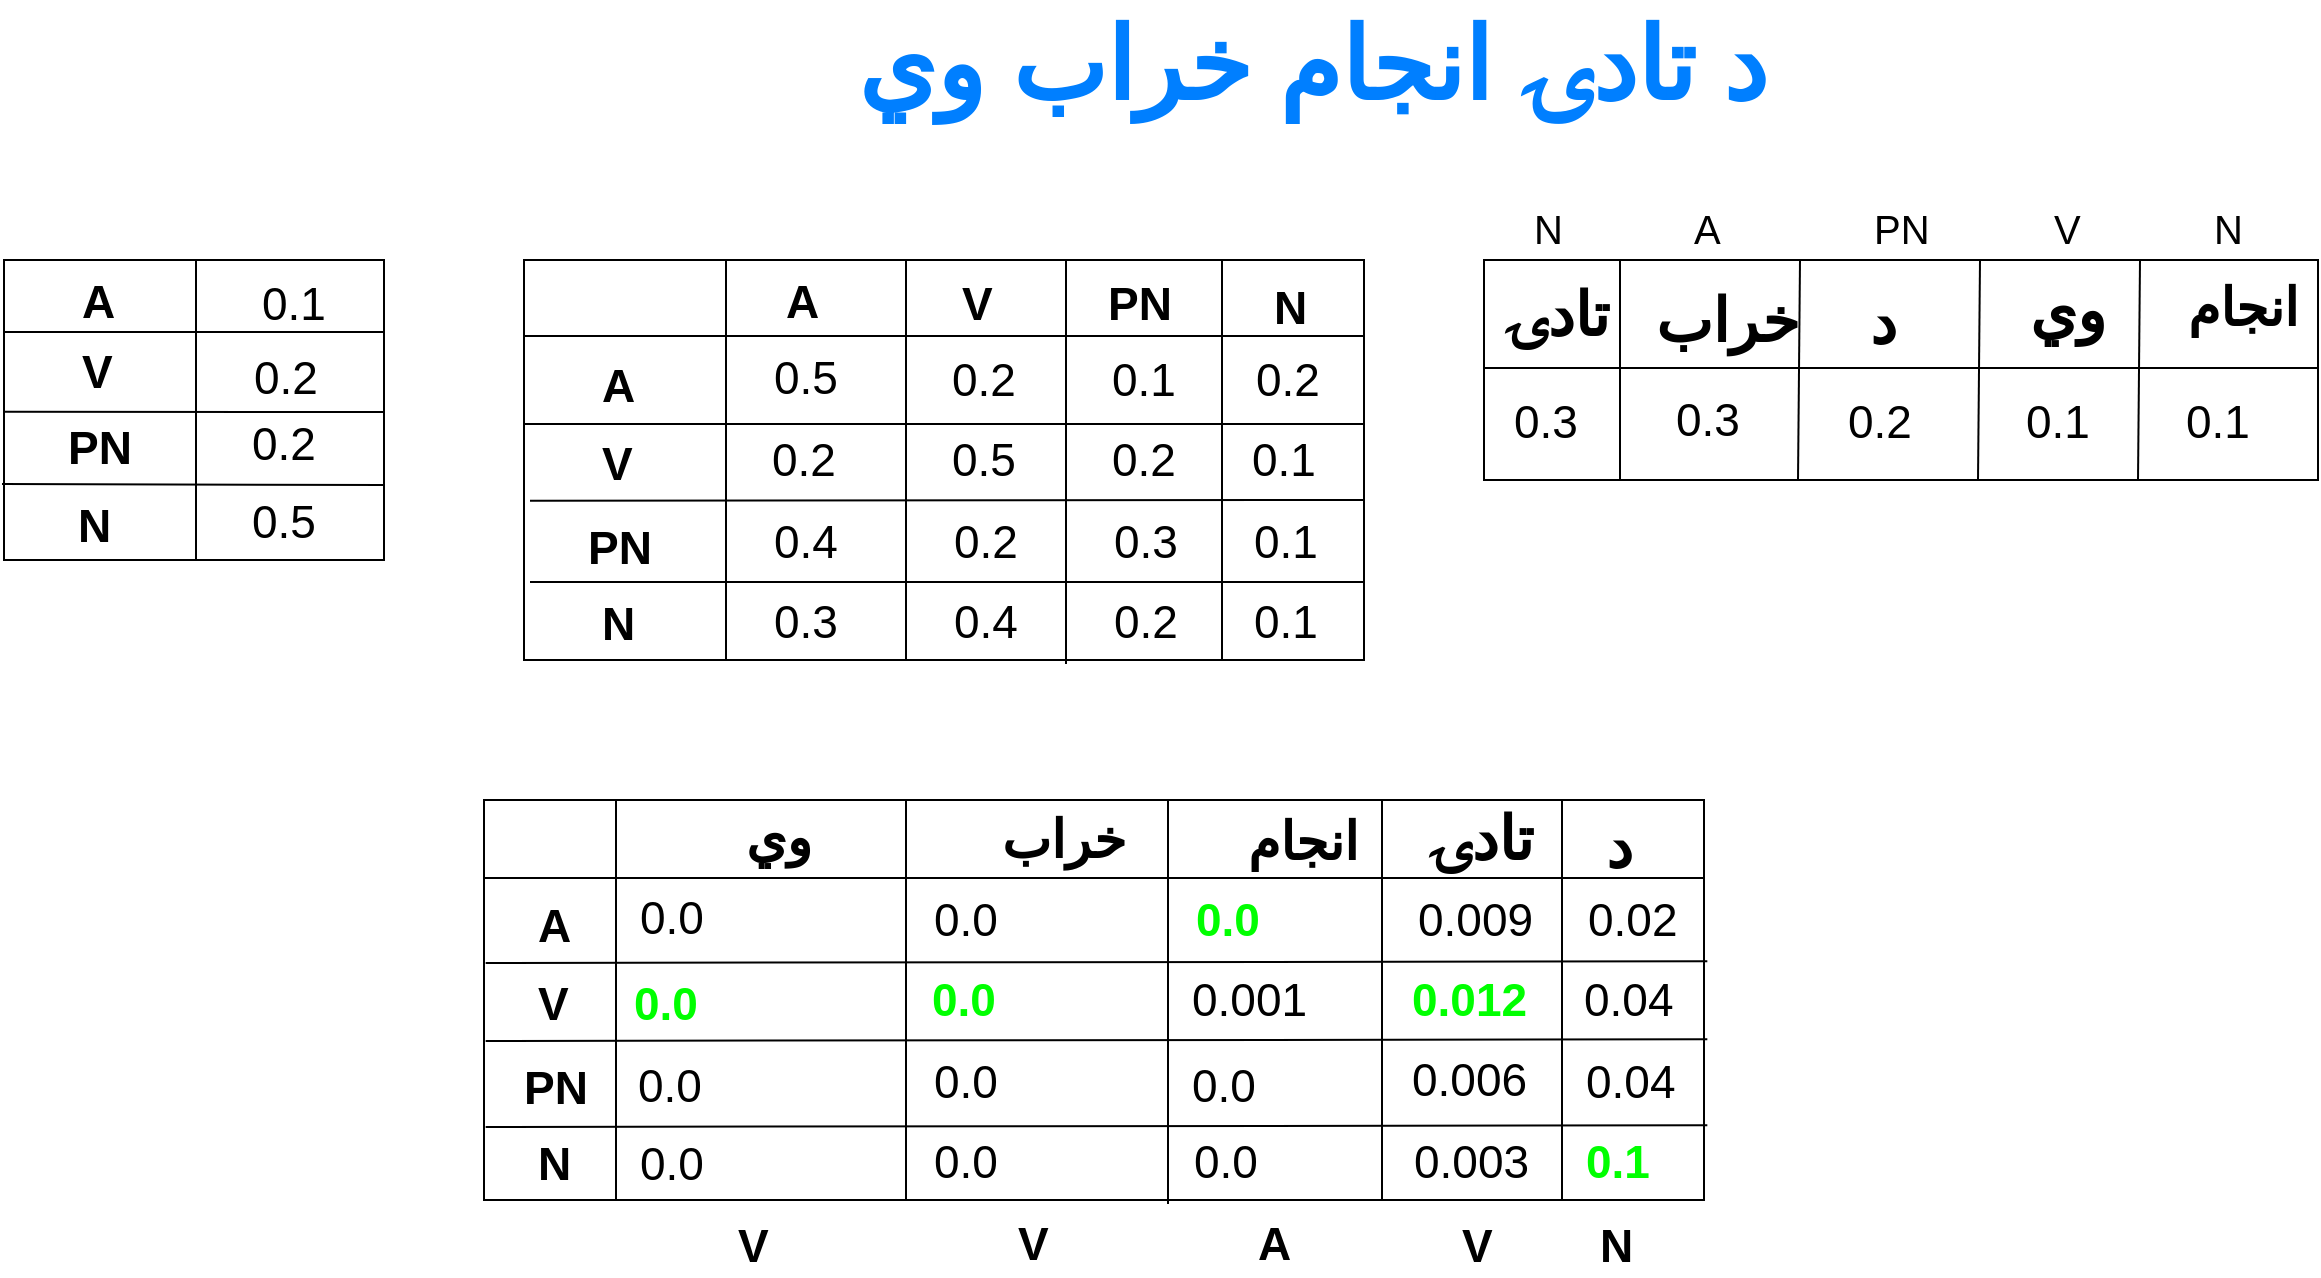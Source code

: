 <mxfile version="11.0.5"><diagram id="zgORzEZPbsa9dYS6gTFh" name="Page-1"><mxGraphModel dx="1447" dy="725" grid="1" gridSize="10" guides="1" tooltips="1" connect="1" arrows="1" fold="1" page="1" pageScale="1" pageWidth="827" pageHeight="1169" background="none" math="0" shadow="0"><root><mxCell id="0"/><mxCell id="1" parent="0"/><mxCell id="Oc4cBkaHuWfZe3QEXB3r-55" value="" style="shape=internalStorage;whiteSpace=wrap;html=1;backgroundOutline=1;fontColor=#007FFF;dx=96;dy=36;" parent="1" vertex="1"><mxGeometry x="40" y="180" width="190" height="150" as="geometry"/></mxCell><mxCell id="Oc4cBkaHuWfZe3QEXB3r-56" value="" style="endArrow=none;html=1;fontColor=#007FFF;exitX=0;exitY=0.75;exitDx=0;exitDy=0;" parent="1" edge="1"><mxGeometry width="50" height="50" relative="1" as="geometry"><mxPoint x="40" y="255.857" as="sourcePoint"/><mxPoint x="230" y="256" as="targetPoint"/></mxGeometry></mxCell><mxCell id="Oc4cBkaHuWfZe3QEXB3r-57" value="&lt;font color=&quot;#000000&quot; size=&quot;1&quot;&gt;&lt;b style=&quot;font-size: 23px&quot;&gt;A&lt;/b&gt;&lt;/font&gt;" style="text;html=1;resizable=0;points=[];autosize=1;align=left;verticalAlign=top;spacingTop=-4;fontColor=#007FFF;" parent="1" vertex="1"><mxGeometry x="77" y="185" width="30" height="20" as="geometry"/></mxCell><mxCell id="Oc4cBkaHuWfZe3QEXB3r-58" value="&lt;font color=&quot;#000000&quot; size=&quot;1&quot;&gt;&lt;b style=&quot;font-size: 23px&quot;&gt;V&lt;/b&gt;&lt;/font&gt;" style="text;html=1;resizable=0;points=[];autosize=1;align=left;verticalAlign=top;spacingTop=-4;fontColor=#007FFF;" parent="1" vertex="1"><mxGeometry x="77" y="220" width="30" height="20" as="geometry"/></mxCell><mxCell id="Oc4cBkaHuWfZe3QEXB3r-59" value="&lt;font color=&quot;#000000&quot; size=&quot;1&quot;&gt;&lt;b style=&quot;font-size: 23px&quot;&gt;PN&lt;/b&gt;&lt;/font&gt;" style="text;html=1;resizable=0;points=[];autosize=1;align=left;verticalAlign=top;spacingTop=-4;fontColor=#007FFF;" parent="1" vertex="1"><mxGeometry x="70" y="258" width="50" height="20" as="geometry"/></mxCell><mxCell id="Oc4cBkaHuWfZe3QEXB3r-61" value="&lt;font color=&quot;#000000&quot; size=&quot;1&quot;&gt;&lt;span style=&quot;font-size: 23px&quot;&gt;0.1&lt;/span&gt;&lt;/font&gt;" style="text;html=1;resizable=0;points=[];autosize=1;align=left;verticalAlign=top;spacingTop=-4;fontColor=#007FFF;fontStyle=0" parent="1" vertex="1"><mxGeometry x="167" y="186" width="50" height="20" as="geometry"/></mxCell><mxCell id="Oc4cBkaHuWfZe3QEXB3r-62" value="&lt;font color=&quot;#000000&quot; size=&quot;1&quot;&gt;&lt;span style=&quot;font-size: 23px&quot;&gt;0.2&lt;/span&gt;&lt;/font&gt;" style="text;html=1;resizable=0;points=[];autosize=1;align=left;verticalAlign=top;spacingTop=-4;fontColor=#007FFF;fontStyle=0" parent="1" vertex="1"><mxGeometry x="163" y="223" width="50" height="20" as="geometry"/></mxCell><mxCell id="Oc4cBkaHuWfZe3QEXB3r-63" value="&lt;font color=&quot;#000000&quot; size=&quot;1&quot;&gt;&lt;span style=&quot;font-size: 23px&quot;&gt;0.2&lt;/span&gt;&lt;/font&gt;" style="text;html=1;resizable=0;points=[];autosize=1;align=left;verticalAlign=top;spacingTop=-4;fontColor=#007FFF;fontStyle=0" parent="1" vertex="1"><mxGeometry x="162" y="256" width="50" height="20" as="geometry"/></mxCell><mxCell id="Oc4cBkaHuWfZe3QEXB3r-64" value="" style="shape=internalStorage;whiteSpace=wrap;html=1;backgroundOutline=1;fontColor=#007FFF;dx=101;dy=38;" parent="1" vertex="1"><mxGeometry x="300" y="180" width="420" height="200" as="geometry"/></mxCell><mxCell id="Oc4cBkaHuWfZe3QEXB3r-65" value="" style="endArrow=none;html=1;fontColor=#007FFF;exitX=0;exitY=0.75;exitDx=0;exitDy=0;" parent="1" target="Oc4cBkaHuWfZe3QEXB3r-64" edge="1"><mxGeometry width="50" height="50" relative="1" as="geometry"><mxPoint x="300" y="255.857" as="sourcePoint"/><mxPoint x="490" y="256" as="targetPoint"/></mxGeometry></mxCell><mxCell id="Oc4cBkaHuWfZe3QEXB3r-66" value="&lt;font color=&quot;#000000&quot; size=&quot;1&quot;&gt;&lt;b style=&quot;font-size: 23px&quot;&gt;A&lt;/b&gt;&lt;/font&gt;" style="text;html=1;resizable=0;points=[];autosize=1;align=left;verticalAlign=top;spacingTop=-4;fontColor=#007FFF;" parent="1" vertex="1"><mxGeometry x="337" y="227" width="30" height="20" as="geometry"/></mxCell><mxCell id="Oc4cBkaHuWfZe3QEXB3r-67" value="&lt;font color=&quot;#000000&quot; size=&quot;1&quot;&gt;&lt;b style=&quot;font-size: 23px&quot;&gt;V&lt;/b&gt;&lt;/font&gt;" style="text;html=1;resizable=0;points=[];autosize=1;align=left;verticalAlign=top;spacingTop=-4;fontColor=#007FFF;" parent="1" vertex="1"><mxGeometry x="337" y="266" width="30" height="20" as="geometry"/></mxCell><mxCell id="Oc4cBkaHuWfZe3QEXB3r-68" value="&lt;font color=&quot;#000000&quot;&gt;&lt;span style=&quot;font-size: 23px&quot;&gt;&lt;b&gt;PN&lt;/b&gt;&lt;/span&gt;&lt;/font&gt;" style="text;html=1;resizable=0;points=[];autosize=1;align=left;verticalAlign=top;spacingTop=-4;fontColor=#007FFF;" parent="1" vertex="1"><mxGeometry x="330" y="308" width="50" height="20" as="geometry"/></mxCell><mxCell id="Oc4cBkaHuWfZe3QEXB3r-69" value="&lt;font color=&quot;#000000&quot; size=&quot;1&quot;&gt;&lt;b style=&quot;font-size: 23px&quot;&gt;A&lt;/b&gt;&lt;/font&gt;" style="text;html=1;resizable=0;points=[];autosize=1;align=left;verticalAlign=top;spacingTop=-4;fontColor=#007FFF;" parent="1" vertex="1"><mxGeometry x="429" y="185" width="30" height="20" as="geometry"/></mxCell><mxCell id="Oc4cBkaHuWfZe3QEXB3r-70" value="&lt;font color=&quot;#000000&quot; size=&quot;1&quot;&gt;&lt;span style=&quot;font-size: 23px&quot;&gt;0.5&lt;/span&gt;&lt;/font&gt;" style="text;html=1;resizable=0;points=[];autosize=1;align=left;verticalAlign=top;spacingTop=-4;fontColor=#007FFF;fontStyle=0" parent="1" vertex="1"><mxGeometry x="423" y="223" width="50" height="20" as="geometry"/></mxCell><mxCell id="Oc4cBkaHuWfZe3QEXB3r-71" value="&lt;font color=&quot;#000000&quot; size=&quot;1&quot;&gt;&lt;span style=&quot;font-size: 23px&quot;&gt;0.2&lt;/span&gt;&lt;/font&gt;" style="text;html=1;resizable=0;points=[];autosize=1;align=left;verticalAlign=top;spacingTop=-4;fontColor=#007FFF;fontStyle=0" parent="1" vertex="1"><mxGeometry x="422" y="264" width="50" height="20" as="geometry"/></mxCell><mxCell id="Oc4cBkaHuWfZe3QEXB3r-73" value="" style="endArrow=none;html=1;fontColor=#007FFF;" parent="1" edge="1"><mxGeometry width="50" height="50" relative="1" as="geometry"><mxPoint x="300" y="262" as="sourcePoint"/><mxPoint x="720" y="262" as="targetPoint"/></mxGeometry></mxCell><mxCell id="Oc4cBkaHuWfZe3QEXB3r-74" value="" style="endArrow=none;html=1;fontColor=#007FFF;exitX=0;exitY=0.5;exitDx=0;exitDy=0;" parent="1" edge="1"><mxGeometry width="50" height="50" relative="1" as="geometry"><mxPoint x="303" y="300.429" as="sourcePoint"/><mxPoint x="720" y="300" as="targetPoint"/></mxGeometry></mxCell><mxCell id="Oc4cBkaHuWfZe3QEXB3r-75" value="" style="endArrow=none;html=1;fontColor=#007FFF;" parent="1" edge="1"><mxGeometry width="50" height="50" relative="1" as="geometry"><mxPoint x="491" y="380" as="sourcePoint"/><mxPoint x="491" y="180" as="targetPoint"/></mxGeometry></mxCell><mxCell id="Oc4cBkaHuWfZe3QEXB3r-77" value="&lt;font color=&quot;#000000&quot; size=&quot;1&quot;&gt;&lt;b style=&quot;font-size: 23px&quot;&gt;V&lt;/b&gt;&lt;/font&gt;" style="text;html=1;resizable=0;points=[];autosize=1;align=left;verticalAlign=top;spacingTop=-4;fontColor=#007FFF;" parent="1" vertex="1"><mxGeometry x="517" y="186" width="30" height="20" as="geometry"/></mxCell><mxCell id="Oc4cBkaHuWfZe3QEXB3r-78" value="" style="endArrow=none;html=1;fontColor=#007FFF;" parent="1" edge="1"><mxGeometry width="50" height="50" relative="1" as="geometry"><mxPoint x="571" y="382" as="sourcePoint"/><mxPoint x="571.0" y="180" as="targetPoint"/></mxGeometry></mxCell><mxCell id="Oc4cBkaHuWfZe3QEXB3r-79" value="&lt;font color=&quot;#000000&quot; size=&quot;1&quot;&gt;&lt;b style=&quot;font-size: 23px&quot;&gt;PN&lt;/b&gt;&lt;/font&gt;" style="text;html=1;resizable=0;points=[];autosize=1;align=left;verticalAlign=top;spacingTop=-4;fontColor=#007FFF;" parent="1" vertex="1"><mxGeometry x="590" y="186" width="50" height="20" as="geometry"/></mxCell><mxCell id="Oc4cBkaHuWfZe3QEXB3r-80" value="&lt;font color=&quot;#000000&quot; size=&quot;1&quot;&gt;&lt;span style=&quot;font-size: 23px&quot;&gt;0.4&lt;/span&gt;&lt;/font&gt;" style="text;html=1;resizable=0;points=[];autosize=1;align=left;verticalAlign=top;spacingTop=-4;fontColor=#007FFF;fontStyle=0" parent="1" vertex="1"><mxGeometry x="423" y="305" width="50" height="20" as="geometry"/></mxCell><mxCell id="Oc4cBkaHuWfZe3QEXB3r-81" value="&lt;font color=&quot;#000000&quot; size=&quot;1&quot;&gt;&lt;span style=&quot;font-size: 23px&quot;&gt;0.2&lt;/span&gt;&lt;/font&gt;" style="text;html=1;resizable=0;points=[];autosize=1;align=left;verticalAlign=top;spacingTop=-4;fontColor=#007FFF;fontStyle=0" parent="1" vertex="1"><mxGeometry x="513" y="305" width="50" height="20" as="geometry"/></mxCell><mxCell id="Oc4cBkaHuWfZe3QEXB3r-82" value="&lt;font color=&quot;#000000&quot;&gt;&lt;span style=&quot;font-size: 23px&quot;&gt;&lt;span&gt;0.3&lt;/span&gt;&lt;/span&gt;&lt;/font&gt;" style="text;html=1;resizable=0;points=[];autosize=1;align=left;verticalAlign=top;spacingTop=-4;fontColor=#007FFF;fontStyle=0" parent="1" vertex="1"><mxGeometry x="593" y="305" width="50" height="20" as="geometry"/></mxCell><mxCell id="Oc4cBkaHuWfZe3QEXB3r-83" value="&lt;font color=&quot;#000000&quot; size=&quot;1&quot;&gt;&lt;span style=&quot;font-size: 23px&quot;&gt;0.5&lt;/span&gt;&lt;/font&gt;" style="text;html=1;resizable=0;points=[];autosize=1;align=left;verticalAlign=top;spacingTop=-4;fontColor=#007FFF;fontStyle=0" parent="1" vertex="1"><mxGeometry x="512" y="264" width="50" height="20" as="geometry"/></mxCell><mxCell id="Oc4cBkaHuWfZe3QEXB3r-84" value="&lt;font color=&quot;#000000&quot; size=&quot;1&quot;&gt;&lt;span style=&quot;font-size: 23px&quot;&gt;0.2&lt;/span&gt;&lt;/font&gt;" style="text;html=1;resizable=0;points=[];autosize=1;align=left;verticalAlign=top;spacingTop=-4;fontColor=#007FFF;fontStyle=0" parent="1" vertex="1"><mxGeometry x="592" y="264" width="50" height="20" as="geometry"/></mxCell><mxCell id="Oc4cBkaHuWfZe3QEXB3r-85" value="&lt;font color=&quot;#000000&quot; size=&quot;1&quot;&gt;&lt;span style=&quot;font-size: 23px&quot;&gt;0.1&lt;/span&gt;&lt;/font&gt;" style="text;html=1;resizable=0;points=[];autosize=1;align=left;verticalAlign=top;spacingTop=-4;fontColor=#007FFF;fontStyle=0" parent="1" vertex="1"><mxGeometry x="592" y="224" width="50" height="20" as="geometry"/></mxCell><mxCell id="Oc4cBkaHuWfZe3QEXB3r-86" value="&lt;font color=&quot;#000000&quot; size=&quot;1&quot;&gt;&lt;span style=&quot;font-size: 23px&quot;&gt;0.2&lt;/span&gt;&lt;/font&gt;" style="text;html=1;resizable=0;points=[];autosize=1;align=left;verticalAlign=top;spacingTop=-4;fontColor=#007FFF;fontStyle=0" parent="1" vertex="1"><mxGeometry x="512" y="224" width="50" height="20" as="geometry"/></mxCell><mxCell id="Oc4cBkaHuWfZe3QEXB3r-87" value="" style="shape=internalStorage;whiteSpace=wrap;html=1;backgroundOutline=1;fontColor=#007FFF;dx=68;dy=54;" parent="1" vertex="1"><mxGeometry x="780" y="180" width="417" height="110" as="geometry"/></mxCell><mxCell id="Oc4cBkaHuWfZe3QEXB3r-89" value="&lt;font color=&quot;#000000&quot; size=&quot;1&quot;&gt;&lt;span style=&quot;font-size: 23px&quot;&gt;0.3&lt;/span&gt;&lt;/font&gt;" style="text;html=1;resizable=0;points=[];autosize=1;align=left;verticalAlign=top;spacingTop=-4;fontColor=#007FFF;fontStyle=0" parent="1" vertex="1"><mxGeometry x="874" y="244" width="50" height="20" as="geometry"/></mxCell><mxCell id="Oc4cBkaHuWfZe3QEXB3r-92" value="&lt;span&gt;&lt;font color=&quot;#000000&quot; size=&quot;1&quot;&gt;&lt;b style=&quot;font-size: 26px&quot;&gt;انجام&lt;/b&gt;&lt;/font&gt;&lt;/span&gt;&lt;br&gt;" style="text;html=1;resizable=0;points=[];autosize=1;align=left;verticalAlign=top;spacingTop=-4;fontColor=#007FFF;" parent="1" vertex="1"><mxGeometry x="1130" y="186" width="60" height="20" as="geometry"/></mxCell><mxCell id="Oc4cBkaHuWfZe3QEXB3r-93" value="&lt;font color=&quot;#000000&quot; size=&quot;1&quot;&gt;&lt;span style=&quot;font-size: 23px&quot;&gt;0.2&lt;/span&gt;&lt;/font&gt;" style="text;html=1;resizable=0;points=[];autosize=1;align=left;verticalAlign=top;spacingTop=-4;fontColor=#007FFF;fontStyle=0" parent="1" vertex="1"><mxGeometry x="960" y="245" width="50" height="20" as="geometry"/></mxCell><mxCell id="Oc4cBkaHuWfZe3QEXB3r-97" value="" style="endArrow=none;html=1;fontColor=#007FFF;" parent="1" edge="1"><mxGeometry width="50" height="50" relative="1" as="geometry"><mxPoint x="1027" y="290" as="sourcePoint"/><mxPoint x="1028.0" y="180" as="targetPoint"/></mxGeometry></mxCell><mxCell id="Oc4cBkaHuWfZe3QEXB3r-98" value="&lt;font color=&quot;#000000&quot;&gt;&lt;span style=&quot;font-size: 30px&quot;&gt;&lt;b&gt;تادۍ&lt;/b&gt;&lt;/span&gt;&lt;/font&gt;" style="text;html=1;resizable=0;points=[];autosize=1;align=left;verticalAlign=top;spacingTop=-4;fontColor=#007FFF;" parent="1" vertex="1"><mxGeometry x="788" y="187" width="60" height="20" as="geometry"/></mxCell><mxCell id="Oc4cBkaHuWfZe3QEXB3r-99" value="" style="endArrow=none;html=1;fontColor=#007FFF;" parent="1" edge="1"><mxGeometry width="50" height="50" relative="1" as="geometry"><mxPoint x="1107" y="290" as="sourcePoint"/><mxPoint x="1108.0" y="180" as="targetPoint"/></mxGeometry></mxCell><mxCell id="Oc4cBkaHuWfZe3QEXB3r-100" value="&lt;span&gt;&lt;font style=&quot;font-size: 30px&quot; color=&quot;#000000&quot;&gt;&lt;b&gt;&amp;nbsp; &amp;nbsp;د&amp;nbsp;&lt;/b&gt;&lt;/font&gt;&lt;/span&gt;" style="text;html=1;resizable=0;points=[];autosize=1;align=left;verticalAlign=top;spacingTop=-4;fontColor=#007FFF;" parent="1" vertex="1"><mxGeometry x="946" y="190.5" width="60" height="20" as="geometry"/></mxCell><mxCell id="Oc4cBkaHuWfZe3QEXB3r-106" value="&lt;font color=&quot;#000000&quot; size=&quot;1&quot;&gt;&lt;span style=&quot;font-size: 23px&quot;&gt;0.1&lt;/span&gt;&lt;/font&gt;" style="text;html=1;resizable=0;points=[];autosize=1;align=left;verticalAlign=top;spacingTop=-4;fontColor=#007FFF;fontStyle=0" parent="1" vertex="1"><mxGeometry x="1129" y="245" width="50" height="20" as="geometry"/></mxCell><mxCell id="Oc4cBkaHuWfZe3QEXB3r-107" value="&lt;font color=&quot;#000000&quot; size=&quot;1&quot;&gt;&lt;span style=&quot;font-size: 23px&quot;&gt;0.1&lt;/span&gt;&lt;/font&gt;" style="text;html=1;resizable=0;points=[];autosize=1;align=left;verticalAlign=top;spacingTop=-4;fontColor=#007FFF;fontStyle=0" parent="1" vertex="1"><mxGeometry x="1049" y="245" width="50" height="20" as="geometry"/></mxCell><mxCell id="Oc4cBkaHuWfZe3QEXB3r-108" value="&lt;span&gt;&lt;font style=&quot;font-size: 30px&quot; color=&quot;#000000&quot;&gt;&lt;b&gt;خراب&lt;/b&gt;&lt;/font&gt;&lt;/span&gt;&lt;br&gt;" style="text;html=1;resizable=0;points=[];autosize=1;align=left;verticalAlign=top;spacingTop=-4;fontColor=#007FFF;" parent="1" vertex="1"><mxGeometry x="864" y="190" width="70" height="20" as="geometry"/></mxCell><mxCell id="hSFMYhEQwv26N9klcmos-1" value="" style="endArrow=none;html=1;entryX=1;entryY=0.75;entryDx=0;entryDy=0;" parent="1" target="Oc4cBkaHuWfZe3QEXB3r-55" edge="1"><mxGeometry width="50" height="50" relative="1" as="geometry"><mxPoint x="39" y="292" as="sourcePoint"/><mxPoint x="90" y="360" as="targetPoint"/></mxGeometry></mxCell><mxCell id="hSFMYhEQwv26N9klcmos-2" value="&lt;font color=&quot;#000000&quot; size=&quot;1&quot;&gt;&lt;b style=&quot;font-size: 23px&quot;&gt;N&lt;/b&gt;&lt;/font&gt;" style="text;html=1;resizable=0;points=[];autosize=1;align=left;verticalAlign=top;spacingTop=-4;fontColor=#007FFF;" parent="1" vertex="1"><mxGeometry x="75" y="297" width="30" height="20" as="geometry"/></mxCell><mxCell id="hSFMYhEQwv26N9klcmos-3" value="&lt;font color=&quot;#000000&quot; size=&quot;1&quot;&gt;&lt;span style=&quot;font-size: 23px&quot;&gt;0.5&lt;/span&gt;&lt;/font&gt;" style="text;html=1;resizable=0;points=[];autosize=1;align=left;verticalAlign=top;spacingTop=-4;fontColor=#007FFF;fontStyle=0" parent="1" vertex="1"><mxGeometry x="162" y="295" width="50" height="20" as="geometry"/></mxCell><mxCell id="hSFMYhEQwv26N9klcmos-4" value="" style="endArrow=none;html=1;fontColor=#007FFF;" parent="1" edge="1"><mxGeometry width="50" height="50" relative="1" as="geometry"><mxPoint x="649" y="380" as="sourcePoint"/><mxPoint x="649.0" y="180" as="targetPoint"/></mxGeometry></mxCell><mxCell id="hSFMYhEQwv26N9klcmos-6" value="" style="endArrow=none;html=1;fontColor=#007FFF;" parent="1" edge="1"><mxGeometry width="50" height="50" relative="1" as="geometry"><mxPoint x="303" y="341" as="sourcePoint"/><mxPoint x="720" y="341" as="targetPoint"/></mxGeometry></mxCell><mxCell id="hSFMYhEQwv26N9klcmos-7" value="&lt;font color=&quot;#000000&quot; size=&quot;1&quot;&gt;&lt;b style=&quot;font-size: 23px&quot;&gt;N&lt;/b&gt;&lt;/font&gt;" style="text;html=1;resizable=0;points=[];autosize=1;align=left;verticalAlign=top;spacingTop=-4;fontColor=#007FFF;" parent="1" vertex="1"><mxGeometry x="337" y="346" width="30" height="20" as="geometry"/></mxCell><mxCell id="hSFMYhEQwv26N9klcmos-8" value="&lt;font color=&quot;#000000&quot; size=&quot;1&quot;&gt;&lt;span style=&quot;font-size: 23px&quot;&gt;0.2&lt;/span&gt;&lt;/font&gt;" style="text;html=1;resizable=0;points=[];autosize=1;align=left;verticalAlign=top;spacingTop=-4;fontColor=#007FFF;fontStyle=0" parent="1" vertex="1"><mxGeometry x="664" y="224" width="50" height="20" as="geometry"/></mxCell><mxCell id="hSFMYhEQwv26N9klcmos-9" value="&lt;font color=&quot;#000000&quot; size=&quot;1&quot;&gt;&lt;b style=&quot;font-size: 23px&quot;&gt;N&lt;/b&gt;&lt;/font&gt;" style="text;html=1;resizable=0;points=[];autosize=1;align=left;verticalAlign=top;spacingTop=-4;fontColor=#007FFF;" parent="1" vertex="1"><mxGeometry x="673" y="188" width="30" height="20" as="geometry"/></mxCell><mxCell id="hSFMYhEQwv26N9klcmos-10" value="&lt;font color=&quot;#000000&quot; size=&quot;1&quot;&gt;&lt;span style=&quot;font-size: 23px&quot;&gt;0.1&lt;/span&gt;&lt;/font&gt;" style="text;html=1;resizable=0;points=[];autosize=1;align=left;verticalAlign=top;spacingTop=-4;fontColor=#007FFF;fontStyle=0" parent="1" vertex="1"><mxGeometry x="662" y="264" width="50" height="20" as="geometry"/></mxCell><mxCell id="hSFMYhEQwv26N9klcmos-11" value="&lt;font color=&quot;#000000&quot;&gt;&lt;span style=&quot;font-size: 23px&quot;&gt;&lt;span&gt;0.1&lt;/span&gt;&lt;/span&gt;&lt;/font&gt;" style="text;html=1;resizable=0;points=[];autosize=1;align=left;verticalAlign=top;spacingTop=-4;fontColor=#007FFF;fontStyle=0" parent="1" vertex="1"><mxGeometry x="663" y="305" width="50" height="20" as="geometry"/></mxCell><mxCell id="hSFMYhEQwv26N9klcmos-12" value="&lt;font color=&quot;#000000&quot; size=&quot;1&quot;&gt;&lt;span style=&quot;font-size: 23px&quot;&gt;0.3&lt;/span&gt;&lt;/font&gt;" style="text;html=1;resizable=0;points=[];autosize=1;align=left;verticalAlign=top;spacingTop=-4;fontColor=#007FFF;fontStyle=0" parent="1" vertex="1"><mxGeometry x="423" y="345" width="50" height="20" as="geometry"/></mxCell><mxCell id="hSFMYhEQwv26N9klcmos-13" value="&lt;font color=&quot;#000000&quot; size=&quot;1&quot;&gt;&lt;span style=&quot;font-size: 23px&quot;&gt;0.4&lt;/span&gt;&lt;/font&gt;" style="text;html=1;resizable=0;points=[];autosize=1;align=left;verticalAlign=top;spacingTop=-4;fontColor=#007FFF;fontStyle=0" parent="1" vertex="1"><mxGeometry x="513" y="345" width="50" height="20" as="geometry"/></mxCell><mxCell id="hSFMYhEQwv26N9klcmos-14" value="&lt;font color=&quot;#000000&quot;&gt;&lt;span style=&quot;font-size: 23px&quot;&gt;&lt;span&gt;0.2&lt;/span&gt;&lt;/span&gt;&lt;/font&gt;" style="text;html=1;resizable=0;points=[];autosize=1;align=left;verticalAlign=top;spacingTop=-4;fontColor=#007FFF;fontStyle=0" parent="1" vertex="1"><mxGeometry x="593" y="345" width="50" height="20" as="geometry"/></mxCell><mxCell id="hSFMYhEQwv26N9klcmos-15" value="&lt;font color=&quot;#000000&quot;&gt;&lt;span style=&quot;font-size: 23px&quot;&gt;&lt;span&gt;0.1&lt;/span&gt;&lt;/span&gt;&lt;/font&gt;" style="text;html=1;resizable=0;points=[];autosize=1;align=left;verticalAlign=top;spacingTop=-4;fontColor=#007FFF;fontStyle=0" parent="1" vertex="1"><mxGeometry x="663" y="345" width="50" height="20" as="geometry"/></mxCell><mxCell id="hSFMYhEQwv26N9klcmos-16" value="&lt;font size=&quot;1&quot;&gt;&lt;b style=&quot;font-size: 26px&quot;&gt;&amp;nbsp; &amp;nbsp;&amp;nbsp;&lt;/b&gt;&lt;/font&gt;" style="text;html=1;resizable=0;points=[];autosize=1;align=left;verticalAlign=top;spacingTop=-4;" parent="1" vertex="1"><mxGeometry x="320" y="434" width="40" height="20" as="geometry"/></mxCell><mxCell id="hSFMYhEQwv26N9klcmos-17" value="" style="endArrow=none;html=1;fontColor=#007FFF;" parent="1" edge="1"><mxGeometry width="50" height="50" relative="1" as="geometry"><mxPoint x="937.0" y="290" as="sourcePoint"/><mxPoint x="938.0" y="180" as="targetPoint"/></mxGeometry></mxCell><mxCell id="hSFMYhEQwv26N9klcmos-18" value="&lt;font color=&quot;#000000&quot;&gt;&lt;span style=&quot;font-size: 30px&quot;&gt;&lt;b&gt;وي&lt;/b&gt;&lt;/span&gt;&lt;/font&gt;" style="text;html=1;resizable=0;points=[];autosize=1;align=left;verticalAlign=top;spacingTop=-4;fontColor=#007FFF;" parent="1" vertex="1"><mxGeometry x="1051" y="185" width="50" height="20" as="geometry"/></mxCell><mxCell id="hSFMYhEQwv26N9klcmos-24" value="&lt;font color=&quot;#000000&quot; size=&quot;1&quot;&gt;&lt;span style=&quot;font-size: 23px&quot;&gt;0.3&lt;/span&gt;&lt;/font&gt;" style="text;html=1;resizable=0;points=[];autosize=1;align=left;verticalAlign=top;spacingTop=-4;fontColor=#007FFF;fontStyle=0" parent="1" vertex="1"><mxGeometry x="793" y="245" width="50" height="20" as="geometry"/></mxCell><mxCell id="hSFMYhEQwv26N9klcmos-27" value="" style="shape=internalStorage;whiteSpace=wrap;html=1;backgroundOutline=1;fontColor=#007FFF;dx=66;dy=39;" parent="1" vertex="1"><mxGeometry x="280" y="450" width="610" height="200" as="geometry"/></mxCell><mxCell id="hSFMYhEQwv26N9klcmos-28" value="" style="endArrow=none;html=1;fontColor=#007FFF;exitX=0;exitY=0.75;exitDx=0;exitDy=0;" parent="1" target="hSFMYhEQwv26N9klcmos-27" edge="1"><mxGeometry width="50" height="50" relative="1" as="geometry"><mxPoint x="280" y="525.857" as="sourcePoint"/><mxPoint x="470" y="526" as="targetPoint"/></mxGeometry></mxCell><mxCell id="hSFMYhEQwv26N9klcmos-29" value="&lt;font color=&quot;#000000&quot; size=&quot;1&quot;&gt;&lt;b style=&quot;font-size: 23px&quot;&gt;A&lt;/b&gt;&lt;/font&gt;" style="text;html=1;resizable=0;points=[];autosize=1;align=left;verticalAlign=top;spacingTop=-4;fontColor=#007FFF;" parent="1" vertex="1"><mxGeometry x="305" y="497" width="30" height="20" as="geometry"/></mxCell><mxCell id="hSFMYhEQwv26N9klcmos-30" value="&lt;font color=&quot;#000000&quot; size=&quot;1&quot;&gt;&lt;b style=&quot;font-size: 23px&quot;&gt;V&lt;/b&gt;&lt;/font&gt;" style="text;html=1;resizable=0;points=[];autosize=1;align=left;verticalAlign=top;spacingTop=-4;fontColor=#007FFF;" parent="1" vertex="1"><mxGeometry x="305" y="536" width="30" height="20" as="geometry"/></mxCell><mxCell id="hSFMYhEQwv26N9klcmos-31" value="&lt;font color=&quot;#000000&quot;&gt;&lt;span style=&quot;font-size: 23px&quot;&gt;&lt;b&gt;PN&lt;/b&gt;&lt;/span&gt;&lt;/font&gt;" style="text;html=1;resizable=0;points=[];autosize=1;align=left;verticalAlign=top;spacingTop=-4;fontColor=#007FFF;" parent="1" vertex="1"><mxGeometry x="298" y="578" width="50" height="20" as="geometry"/></mxCell><mxCell id="hSFMYhEQwv26N9klcmos-32" value="&lt;font color=&quot;#000000&quot;&gt;&lt;span style=&quot;font-size: 26px&quot;&gt;&lt;b&gt;وي&lt;/b&gt;&lt;/span&gt;&lt;/font&gt;" style="text;html=1;resizable=0;points=[];autosize=1;align=left;verticalAlign=top;spacingTop=-4;fontColor=#007FFF;" parent="1" vertex="1"><mxGeometry x="409" y="451" width="40" height="20" as="geometry"/></mxCell><mxCell id="hSFMYhEQwv26N9klcmos-33" value="&lt;font size=&quot;1&quot; color=&quot;#000000&quot;&gt;&lt;span style=&quot;font-size: 23px&quot;&gt;0.0&lt;/span&gt;&lt;/font&gt;" style="text;html=1;resizable=0;points=[];autosize=1;align=left;verticalAlign=top;spacingTop=-4;fontColor=#007FFF;fontStyle=0" parent="1" vertex="1"><mxGeometry x="356" y="493" width="140" height="20" as="geometry"/></mxCell><mxCell id="hSFMYhEQwv26N9klcmos-34" value="&lt;font size=&quot;1&quot; color=&quot;#00ff00&quot;&gt;&lt;span style=&quot;font-size: 23px&quot;&gt;&lt;b&gt;0.0&lt;/b&gt;&lt;/span&gt;&lt;/font&gt;" style="text;html=1;resizable=0;points=[];autosize=1;align=left;verticalAlign=top;spacingTop=-4;fontColor=#007FFF;fontStyle=0" parent="1" vertex="1"><mxGeometry x="353" y="536" width="140" height="20" as="geometry"/></mxCell><mxCell id="hSFMYhEQwv26N9klcmos-37" value="" style="endArrow=none;html=1;fontColor=#007FFF;" parent="1" edge="1"><mxGeometry width="50" height="50" relative="1" as="geometry"><mxPoint x="491.0" y="650" as="sourcePoint"/><mxPoint x="491.0" y="450" as="targetPoint"/></mxGeometry></mxCell><mxCell id="hSFMYhEQwv26N9klcmos-38" value="&lt;b&gt;&lt;font style=&quot;font-size: 26px&quot; color=&quot;#000000&quot;&gt;خراب&lt;/font&gt;&lt;/b&gt;&lt;br&gt;" style="text;html=1;resizable=0;points=[];autosize=1;align=left;verticalAlign=top;spacingTop=-4;fontColor=#007FFF;" parent="1" vertex="1"><mxGeometry x="537" y="452" width="60" height="20" as="geometry"/></mxCell><mxCell id="hSFMYhEQwv26N9klcmos-39" value="" style="endArrow=none;html=1;fontColor=#007FFF;" parent="1" edge="1"><mxGeometry width="50" height="50" relative="1" as="geometry"><mxPoint x="622.0" y="652.0" as="sourcePoint"/><mxPoint x="622.0" y="450" as="targetPoint"/></mxGeometry></mxCell><mxCell id="hSFMYhEQwv26N9klcmos-40" value="&lt;b&gt;&lt;font style=&quot;font-size: 26px&quot; color=&quot;#000000&quot;&gt;انجام&lt;/font&gt;&lt;/b&gt;&lt;br&gt;" style="text;html=1;resizable=0;points=[];autosize=1;align=left;verticalAlign=top;spacingTop=-4;fontColor=#007FFF;" parent="1" vertex="1"><mxGeometry x="660" y="453" width="60" height="20" as="geometry"/></mxCell><mxCell id="hSFMYhEQwv26N9klcmos-42" value="&lt;font color=&quot;#000000&quot; size=&quot;1&quot;&gt;&lt;span style=&quot;font-size: 23px&quot;&gt;0.0&lt;/span&gt;&lt;/font&gt;" style="text;html=1;resizable=0;points=[];autosize=1;align=left;verticalAlign=top;spacingTop=-4;fontColor=#007FFF;fontStyle=0" parent="1" vertex="1"><mxGeometry x="503" y="575" width="120" height="20" as="geometry"/></mxCell><mxCell id="hSFMYhEQwv26N9klcmos-44" value="&lt;font size=&quot;1&quot; color=&quot;#00ff00&quot;&gt;&lt;span style=&quot;font-size: 23px&quot;&gt;&lt;b&gt;0.0&lt;/b&gt;&lt;/span&gt;&lt;/font&gt;" style="text;html=1;resizable=0;points=[];autosize=1;align=left;verticalAlign=top;spacingTop=-4;fontColor=#007FFF;fontStyle=0" parent="1" vertex="1"><mxGeometry x="502" y="534" width="120" height="20" as="geometry"/></mxCell><mxCell id="hSFMYhEQwv26N9klcmos-45" value="&lt;font color=&quot;#000000&quot; size=&quot;1&quot;&gt;&lt;span style=&quot;font-size: 23px&quot;&gt;0.001&lt;/span&gt;&lt;/font&gt;" style="text;html=1;resizable=0;points=[];autosize=1;align=left;verticalAlign=top;spacingTop=-4;fontColor=#007FFF;fontStyle=0" parent="1" vertex="1"><mxGeometry x="632" y="534" width="90" height="20" as="geometry"/></mxCell><mxCell id="hSFMYhEQwv26N9klcmos-46" value="&lt;font size=&quot;1&quot; color=&quot;#00ff00&quot;&gt;&lt;span style=&quot;font-size: 23px&quot;&gt;&lt;b&gt;0.0&lt;/b&gt;&lt;/span&gt;&lt;/font&gt;" style="text;html=1;resizable=0;points=[];autosize=1;align=left;verticalAlign=top;spacingTop=-4;fontColor=#007FFF;fontStyle=0" parent="1" vertex="1"><mxGeometry x="634" y="494" width="100" height="20" as="geometry"/></mxCell><mxCell id="hSFMYhEQwv26N9klcmos-47" value="&lt;font size=&quot;1&quot; color=&quot;#000000&quot;&gt;&lt;span style=&quot;font-size: 23px&quot;&gt;0.0&lt;/span&gt;&lt;/font&gt;" style="text;html=1;resizable=0;points=[];autosize=1;align=left;verticalAlign=top;spacingTop=-4;fontColor=#007FFF;fontStyle=0" parent="1" vertex="1"><mxGeometry x="503" y="494" width="110" height="20" as="geometry"/></mxCell><mxCell id="hSFMYhEQwv26N9klcmos-48" value="" style="endArrow=none;html=1;fontColor=#007FFF;" parent="1" edge="1"><mxGeometry width="50" height="50" relative="1" as="geometry"><mxPoint x="729" y="650" as="sourcePoint"/><mxPoint x="729.0" y="450" as="targetPoint"/></mxGeometry></mxCell><mxCell id="hSFMYhEQwv26N9klcmos-50" value="&lt;font color=&quot;#000000&quot; size=&quot;1&quot;&gt;&lt;b style=&quot;font-size: 23px&quot;&gt;N&lt;/b&gt;&lt;/font&gt;" style="text;html=1;resizable=0;points=[];autosize=1;align=left;verticalAlign=top;spacingTop=-4;fontColor=#007FFF;" parent="1" vertex="1"><mxGeometry x="305" y="616" width="30" height="20" as="geometry"/></mxCell><mxCell id="hSFMYhEQwv26N9klcmos-51" value="&lt;font size=&quot;1&quot; color=&quot;#000000&quot;&gt;&lt;span style=&quot;font-size: 23px&quot;&gt;0.009&lt;/span&gt;&lt;/font&gt;" style="text;html=1;resizable=0;points=[];autosize=1;align=left;verticalAlign=top;spacingTop=-4;fontColor=#007FFF;fontStyle=0" parent="1" vertex="1"><mxGeometry x="745" y="494" width="70" height="20" as="geometry"/></mxCell><mxCell id="hSFMYhEQwv26N9klcmos-52" value="&lt;font color=&quot;#000000&quot;&gt;&lt;span style=&quot;font-size: 30px&quot;&gt;&lt;b&gt;تادۍ&lt;/b&gt;&lt;/span&gt;&lt;/font&gt;" style="text;html=1;resizable=0;points=[];autosize=1;align=left;verticalAlign=top;spacingTop=-4;fontColor=#007FFF;" parent="1" vertex="1"><mxGeometry x="750" y="449" width="60" height="20" as="geometry"/></mxCell><mxCell id="hSFMYhEQwv26N9klcmos-53" value="&lt;font size=&quot;1&quot; color=&quot;#00ff00&quot;&gt;&lt;span style=&quot;font-size: 23px&quot;&gt;&lt;b&gt;0.012&lt;/b&gt;&lt;/span&gt;&lt;/font&gt;" style="text;html=1;resizable=0;points=[];autosize=1;align=left;verticalAlign=top;spacingTop=-4;fontColor=#007FFF;fontStyle=0" parent="1" vertex="1"><mxGeometry x="742" y="534" width="70" height="20" as="geometry"/></mxCell><mxCell id="hSFMYhEQwv26N9klcmos-56" value="&lt;font color=&quot;#000000&quot; size=&quot;1&quot;&gt;&lt;span style=&quot;font-size: 23px&quot;&gt;0.0&lt;/span&gt;&lt;/font&gt;" style="text;html=1;resizable=0;points=[];autosize=1;align=left;verticalAlign=top;spacingTop=-4;fontColor=#007FFF;fontStyle=0" parent="1" vertex="1"><mxGeometry x="503" y="615" width="120" height="20" as="geometry"/></mxCell><mxCell id="hSFMYhEQwv26N9klcmos-57" value="&lt;span style=&quot;font-size: 23px&quot;&gt;&lt;font color=&quot;#000000&quot;&gt;0.0&lt;/font&gt;&lt;/span&gt;" style="text;html=1;resizable=0;points=[];autosize=1;align=left;verticalAlign=top;spacingTop=-4;fontColor=#007FFF;fontStyle=0" parent="1" vertex="1"><mxGeometry x="633" y="615" width="100" height="20" as="geometry"/></mxCell><mxCell id="hSFMYhEQwv26N9klcmos-58" value="&lt;span style=&quot;font-size: 23px&quot;&gt;&lt;font color=&quot;#000000&quot;&gt;0.003&lt;/font&gt;&lt;/span&gt;" style="text;html=1;resizable=0;points=[];autosize=1;align=left;verticalAlign=top;spacingTop=-4;fontColor=#007FFF;fontStyle=0" parent="1" vertex="1"><mxGeometry x="743" y="615" width="70" height="20" as="geometry"/></mxCell><mxCell id="hSFMYhEQwv26N9klcmos-59" value="" style="endArrow=none;html=1;entryX=0.002;entryY=0.823;entryDx=0;entryDy=0;entryPerimeter=0;exitX=1.003;exitY=0.818;exitDx=0;exitDy=0;exitPerimeter=0;" parent="1" edge="1"><mxGeometry width="50" height="50" relative="1" as="geometry"><mxPoint x="891.667" y="612.667" as="sourcePoint"/><mxPoint x="280.833" y="613.5" as="targetPoint"/></mxGeometry></mxCell><mxCell id="hSFMYhEQwv26N9klcmos-60" value="" style="endArrow=none;html=1;fontColor=#007FFF;" parent="1" edge="1"><mxGeometry width="50" height="50" relative="1" as="geometry"><mxPoint x="819" y="650" as="sourcePoint"/><mxPoint x="819.0" y="450" as="targetPoint"/></mxGeometry></mxCell><mxCell id="hSFMYhEQwv26N9klcmos-63" value="&lt;b&gt;&lt;font style=&quot;font-size: 30px&quot; color=&quot;#000000&quot;&gt;د&lt;/font&gt;&lt;/b&gt;" style="text;html=1;resizable=0;points=[];autosize=1;align=left;verticalAlign=top;spacingTop=-4;fontColor=#007FFF;" parent="1" vertex="1"><mxGeometry x="839" y="453" width="30" height="20" as="geometry"/></mxCell><mxCell id="hSFMYhEQwv26N9klcmos-66" value="&lt;font color=&quot;#000000&quot; size=&quot;1&quot;&gt;&lt;span style=&quot;font-size: 23px&quot;&gt;0.02&lt;/span&gt;&lt;/font&gt;" style="text;html=1;resizable=0;points=[];autosize=1;align=left;verticalAlign=top;spacingTop=-4;fontColor=#007FFF;fontStyle=0" parent="1" vertex="1"><mxGeometry x="830" y="494" width="60" height="20" as="geometry"/></mxCell><mxCell id="hSFMYhEQwv26N9klcmos-67" value="&lt;font color=&quot;#000000&quot; size=&quot;1&quot;&gt;&lt;span style=&quot;font-size: 23px&quot;&gt;0.04&lt;/span&gt;&lt;/font&gt;" style="text;html=1;resizable=0;points=[];autosize=1;align=left;verticalAlign=top;spacingTop=-4;fontColor=#007FFF;fontStyle=0" parent="1" vertex="1"><mxGeometry x="828" y="534" width="60" height="20" as="geometry"/></mxCell><mxCell id="hSFMYhEQwv26N9klcmos-68" value="&lt;font color=&quot;#000000&quot;&gt;&lt;span style=&quot;font-size: 23px&quot;&gt;&lt;span&gt;0.04&lt;/span&gt;&lt;/span&gt;&lt;/font&gt;" style="text;html=1;resizable=0;points=[];autosize=1;align=left;verticalAlign=top;spacingTop=-4;fontColor=#007FFF;fontStyle=0" parent="1" vertex="1"><mxGeometry x="829" y="575" width="60" height="20" as="geometry"/></mxCell><mxCell id="hSFMYhEQwv26N9klcmos-69" value="&lt;span style=&quot;font-size: 23px&quot;&gt;&lt;b&gt;&lt;font color=&quot;#00ff00&quot;&gt;0.1&lt;/font&gt;&lt;/b&gt;&lt;/span&gt;" style="text;html=1;resizable=0;points=[];autosize=1;align=left;verticalAlign=top;spacingTop=-4;fontColor=#007FFF;fontStyle=0" parent="1" vertex="1"><mxGeometry x="829" y="615" width="50" height="20" as="geometry"/></mxCell><mxCell id="hSFMYhEQwv26N9klcmos-70" value="&lt;font color=&quot;#000000&quot; size=&quot;1&quot;&gt;&lt;span style=&quot;font-size: 23px&quot;&gt;0.006&lt;/span&gt;&lt;/font&gt;" style="text;html=1;resizable=0;points=[];autosize=1;align=left;verticalAlign=top;spacingTop=-4;fontColor=#007FFF;fontStyle=0" parent="1" vertex="1"><mxGeometry x="742" y="574" width="70" height="20" as="geometry"/></mxCell><mxCell id="hSFMYhEQwv26N9klcmos-71" value="&lt;font color=&quot;#000000&quot; size=&quot;1&quot;&gt;&lt;span style=&quot;font-size: 23px&quot;&gt;0.0&lt;br&gt;&lt;/span&gt;&lt;/font&gt;" style="text;html=1;resizable=0;points=[];autosize=1;align=left;verticalAlign=top;spacingTop=-4;fontColor=#007FFF;fontStyle=0" parent="1" vertex="1"><mxGeometry x="632" y="577" width="100" height="20" as="geometry"/></mxCell><mxCell id="hSFMYhEQwv26N9klcmos-72" value="&lt;font size=&quot;1&quot; color=&quot;#000000&quot;&gt;&lt;span style=&quot;font-size: 23px&quot;&gt;0.0&lt;/span&gt;&lt;/font&gt;" style="text;html=1;resizable=0;points=[];autosize=1;align=left;verticalAlign=top;spacingTop=-4;fontColor=#007FFF;fontStyle=0" parent="1" vertex="1"><mxGeometry x="355" y="577" width="140" height="20" as="geometry"/></mxCell><mxCell id="hSFMYhEQwv26N9klcmos-73" value="&lt;font color=&quot;#000000&quot; size=&quot;1&quot;&gt;&lt;span style=&quot;font-size: 23px&quot;&gt;0.0&lt;/span&gt;&lt;/font&gt;" style="text;html=1;resizable=0;points=[];autosize=1;align=left;verticalAlign=top;spacingTop=-4;fontColor=#007FFF;fontStyle=0" parent="1" vertex="1"><mxGeometry x="356" y="616" width="140" height="20" as="geometry"/></mxCell><mxCell id="hSFMYhEQwv26N9klcmos-76" value="" style="endArrow=none;html=1;entryX=0.002;entryY=0.823;entryDx=0;entryDy=0;entryPerimeter=0;exitX=1.003;exitY=0.818;exitDx=0;exitDy=0;exitPerimeter=0;" parent="1" edge="1"><mxGeometry width="50" height="50" relative="1" as="geometry"><mxPoint x="891.667" y="569.667" as="sourcePoint"/><mxPoint x="280.833" y="570.5" as="targetPoint"/></mxGeometry></mxCell><mxCell id="hSFMYhEQwv26N9klcmos-77" value="" style="endArrow=none;html=1;entryX=0.002;entryY=0.823;entryDx=0;entryDy=0;entryPerimeter=0;exitX=1.003;exitY=0.818;exitDx=0;exitDy=0;exitPerimeter=0;" parent="1" edge="1"><mxGeometry width="50" height="50" relative="1" as="geometry"><mxPoint x="891.667" y="530.667" as="sourcePoint"/><mxPoint x="280.833" y="531.5" as="targetPoint"/></mxGeometry></mxCell><mxCell id="hSFMYhEQwv26N9klcmos-78" value="&lt;span&gt;&lt;font style=&quot;font-size: 20px&quot;&gt;PN&lt;/font&gt;&lt;/span&gt;" style="text;html=1;resizable=0;points=[];autosize=1;align=left;verticalAlign=top;spacingTop=-4;fontStyle=0" parent="1" vertex="1"><mxGeometry x="973" y="150" width="40" height="20" as="geometry"/></mxCell><mxCell id="hSFMYhEQwv26N9klcmos-81" value="&lt;span&gt;&lt;font style=&quot;font-size: 20px&quot;&gt;V&lt;/font&gt;&lt;/span&gt;" style="text;html=1;resizable=0;points=[];autosize=1;align=left;verticalAlign=top;spacingTop=-4;fontStyle=0" parent="1" vertex="1"><mxGeometry x="1063" y="150" width="30" height="20" as="geometry"/></mxCell><mxCell id="hSFMYhEQwv26N9klcmos-82" value="&lt;span&gt;&lt;font style=&quot;font-size: 20px&quot;&gt;N&lt;/font&gt;&lt;/span&gt;" style="text;html=1;resizable=0;points=[];autosize=1;align=left;verticalAlign=top;spacingTop=-4;fontStyle=0" parent="1" vertex="1"><mxGeometry x="1143" y="150" width="30" height="20" as="geometry"/></mxCell><mxCell id="hSFMYhEQwv26N9klcmos-83" value="&lt;span&gt;&lt;font style=&quot;font-size: 20px&quot;&gt;N&lt;/font&gt;&lt;/span&gt;" style="text;html=1;resizable=0;points=[];autosize=1;align=left;verticalAlign=top;spacingTop=-4;fontStyle=0" parent="1" vertex="1"><mxGeometry x="803" y="150" width="30" height="20" as="geometry"/></mxCell><mxCell id="hSFMYhEQwv26N9klcmos-84" value="&lt;span&gt;&lt;font style=&quot;font-size: 20px&quot;&gt;A&lt;/font&gt;&lt;/span&gt;" style="text;html=1;resizable=0;points=[];autosize=1;align=left;verticalAlign=top;spacingTop=-4;fontStyle=0" parent="1" vertex="1"><mxGeometry x="883" y="150" width="30" height="20" as="geometry"/></mxCell><mxCell id="zwQNfC7Kw0UDWg5RfpI6-1" value="&lt;font color=&quot;#000000&quot; size=&quot;1&quot;&gt;&lt;b style=&quot;font-size: 23px&quot;&gt;V&lt;/b&gt;&lt;/font&gt;" style="text;html=1;resizable=0;points=[];autosize=1;align=left;verticalAlign=top;spacingTop=-4;fontColor=#007FFF;" parent="1" vertex="1"><mxGeometry x="405" y="657" width="30" height="20" as="geometry"/></mxCell><mxCell id="zwQNfC7Kw0UDWg5RfpI6-2" value="&lt;font color=&quot;#000000&quot; size=&quot;1&quot;&gt;&lt;b style=&quot;font-size: 23px&quot;&gt;V&lt;/b&gt;&lt;/font&gt;" style="text;html=1;resizable=0;points=[];autosize=1;align=left;verticalAlign=top;spacingTop=-4;fontColor=#007FFF;" parent="1" vertex="1"><mxGeometry x="545" y="656" width="30" height="20" as="geometry"/></mxCell><mxCell id="zwQNfC7Kw0UDWg5RfpI6-3" value="&lt;font color=&quot;#000000&quot; size=&quot;1&quot;&gt;&lt;b style=&quot;font-size: 23px&quot;&gt;A&lt;/b&gt;&lt;/font&gt;" style="text;html=1;resizable=0;points=[];autosize=1;align=left;verticalAlign=top;spacingTop=-4;fontColor=#007FFF;" parent="1" vertex="1"><mxGeometry x="665" y="656" width="30" height="20" as="geometry"/></mxCell><mxCell id="zwQNfC7Kw0UDWg5RfpI6-4" value="&lt;font color=&quot;#000000&quot; size=&quot;1&quot;&gt;&lt;b style=&quot;font-size: 23px&quot;&gt;V&lt;/b&gt;&lt;/font&gt;" style="text;html=1;resizable=0;points=[];autosize=1;align=left;verticalAlign=top;spacingTop=-4;fontColor=#007FFF;" parent="1" vertex="1"><mxGeometry x="767" y="657" width="30" height="20" as="geometry"/></mxCell><mxCell id="zwQNfC7Kw0UDWg5RfpI6-5" value="&lt;font color=&quot;#000000&quot; size=&quot;1&quot;&gt;&lt;b style=&quot;font-size: 23px&quot;&gt;N&lt;/b&gt;&lt;/font&gt;" style="text;html=1;resizable=0;points=[];autosize=1;align=left;verticalAlign=top;spacingTop=-4;fontColor=#007FFF;" parent="1" vertex="1"><mxGeometry x="836" y="657" width="30" height="20" as="geometry"/></mxCell><mxCell id="zwQNfC7Kw0UDWg5RfpI6-6" value="&lt;font color=&quot;#007fff&quot;&gt;&lt;b&gt;د تادۍ انجام خراب وي&lt;/b&gt;&lt;/font&gt;" style="text;html=1;resizable=0;points=[];autosize=1;align=left;verticalAlign=top;spacingTop=-4;fontSize=50;" parent="1" vertex="1"><mxGeometry x="465" y="50" width="390" height="60" as="geometry"/></mxCell></root></mxGraphModel></diagram></mxfile>